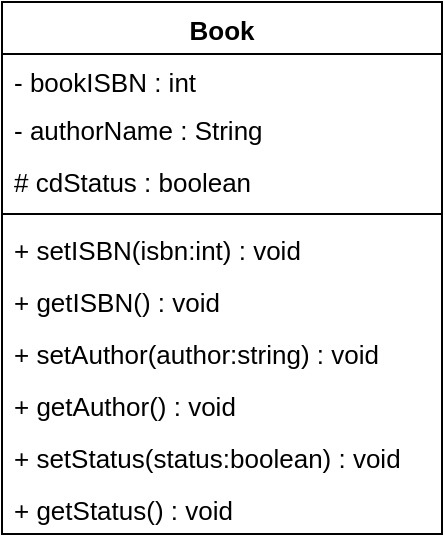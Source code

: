 <mxfile version="13.8.1" type="github">
  <diagram id="C5RBs43oDa-KdzZeNtuy" name="Page-1">
    <mxGraphModel dx="1038" dy="556" grid="1" gridSize="10" guides="1" tooltips="1" connect="1" arrows="1" fold="1" page="1" pageScale="1" pageWidth="827" pageHeight="1169" math="0" shadow="0">
      <root>
        <mxCell id="WIyWlLk6GJQsqaUBKTNV-0" />
        <mxCell id="WIyWlLk6GJQsqaUBKTNV-1" parent="WIyWlLk6GJQsqaUBKTNV-0" />
        <mxCell id="qBjuy66R1DHG4DihCvWH-0" value="Book" style="swimlane;fontStyle=1;align=center;verticalAlign=top;childLayout=stackLayout;horizontal=1;startSize=26;horizontalStack=0;resizeParent=1;resizeParentMax=0;resizeLast=0;collapsible=1;marginBottom=0;fontSize=13;" parent="WIyWlLk6GJQsqaUBKTNV-1" vertex="1">
          <mxGeometry x="170" y="140" width="220" height="266" as="geometry" />
        </mxCell>
        <mxCell id="qBjuy66R1DHG4DihCvWH-1" value="- bookISBN : int" style="text;strokeColor=none;fillColor=none;align=left;verticalAlign=top;spacingLeft=4;spacingRight=4;overflow=hidden;rotatable=0;points=[[0,0.5],[1,0.5]];portConstraint=eastwest;fontSize=13;" parent="qBjuy66R1DHG4DihCvWH-0" vertex="1">
          <mxGeometry y="26" width="220" height="24" as="geometry" />
        </mxCell>
        <mxCell id="qBjuy66R1DHG4DihCvWH-4" value="- authorName : String" style="text;strokeColor=none;fillColor=none;align=left;verticalAlign=top;spacingLeft=4;spacingRight=4;overflow=hidden;rotatable=0;points=[[0,0.5],[1,0.5]];portConstraint=eastwest;fontSize=13;" parent="qBjuy66R1DHG4DihCvWH-0" vertex="1">
          <mxGeometry y="50" width="220" height="26" as="geometry" />
        </mxCell>
        <mxCell id="qBjuy66R1DHG4DihCvWH-5" value="# cdStatus : boolean" style="text;strokeColor=none;fillColor=none;align=left;verticalAlign=top;spacingLeft=4;spacingRight=4;overflow=hidden;rotatable=0;points=[[0,0.5],[1,0.5]];portConstraint=eastwest;fontSize=13;" parent="qBjuy66R1DHG4DihCvWH-0" vertex="1">
          <mxGeometry y="76" width="220" height="26" as="geometry" />
        </mxCell>
        <mxCell id="qBjuy66R1DHG4DihCvWH-2" value="" style="line;strokeWidth=1;fillColor=none;align=left;verticalAlign=middle;spacingTop=-1;spacingLeft=3;spacingRight=3;rotatable=0;labelPosition=right;points=[];portConstraint=eastwest;fontSize=13;" parent="qBjuy66R1DHG4DihCvWH-0" vertex="1">
          <mxGeometry y="102" width="220" height="8" as="geometry" />
        </mxCell>
        <mxCell id="qBjuy66R1DHG4DihCvWH-3" value="+ setISBN(isbn:int) : void" style="text;strokeColor=none;fillColor=none;align=left;verticalAlign=top;spacingLeft=4;spacingRight=4;overflow=hidden;rotatable=0;points=[[0,0.5],[1,0.5]];portConstraint=eastwest;fontSize=13;" parent="qBjuy66R1DHG4DihCvWH-0" vertex="1">
          <mxGeometry y="110" width="220" height="26" as="geometry" />
        </mxCell>
        <mxCell id="qBjuy66R1DHG4DihCvWH-6" value="+ getISBN() : void" style="text;strokeColor=none;fillColor=none;align=left;verticalAlign=top;spacingLeft=4;spacingRight=4;overflow=hidden;rotatable=0;points=[[0,0.5],[1,0.5]];portConstraint=eastwest;fontSize=13;" parent="qBjuy66R1DHG4DihCvWH-0" vertex="1">
          <mxGeometry y="136" width="220" height="26" as="geometry" />
        </mxCell>
        <mxCell id="9f4moXlBT10zGlU4-O2i-0" value="+ setAuthor(author:string) : void" style="text;strokeColor=none;fillColor=none;align=left;verticalAlign=top;spacingLeft=4;spacingRight=4;overflow=hidden;rotatable=0;points=[[0,0.5],[1,0.5]];portConstraint=eastwest;fontSize=13;" parent="qBjuy66R1DHG4DihCvWH-0" vertex="1">
          <mxGeometry y="162" width="220" height="26" as="geometry" />
        </mxCell>
        <mxCell id="9f4moXlBT10zGlU4-O2i-1" value="+ getAuthor() : void" style="text;strokeColor=none;fillColor=none;align=left;verticalAlign=top;spacingLeft=4;spacingRight=4;overflow=hidden;rotatable=0;points=[[0,0.5],[1,0.5]];portConstraint=eastwest;fontSize=13;" parent="qBjuy66R1DHG4DihCvWH-0" vertex="1">
          <mxGeometry y="188" width="220" height="26" as="geometry" />
        </mxCell>
        <mxCell id="9f4moXlBT10zGlU4-O2i-2" value="+ setStatus(status:boolean) : void" style="text;strokeColor=none;fillColor=none;align=left;verticalAlign=top;spacingLeft=4;spacingRight=4;overflow=hidden;rotatable=0;points=[[0,0.5],[1,0.5]];portConstraint=eastwest;fontSize=13;" parent="qBjuy66R1DHG4DihCvWH-0" vertex="1">
          <mxGeometry y="214" width="220" height="26" as="geometry" />
        </mxCell>
        <mxCell id="9f4moXlBT10zGlU4-O2i-3" value="+ getStatus() : void" style="text;strokeColor=none;fillColor=none;align=left;verticalAlign=top;spacingLeft=4;spacingRight=4;overflow=hidden;rotatable=0;points=[[0,0.5],[1,0.5]];portConstraint=eastwest;fontSize=13;" parent="qBjuy66R1DHG4DihCvWH-0" vertex="1">
          <mxGeometry y="240" width="220" height="26" as="geometry" />
        </mxCell>
      </root>
    </mxGraphModel>
  </diagram>
</mxfile>
